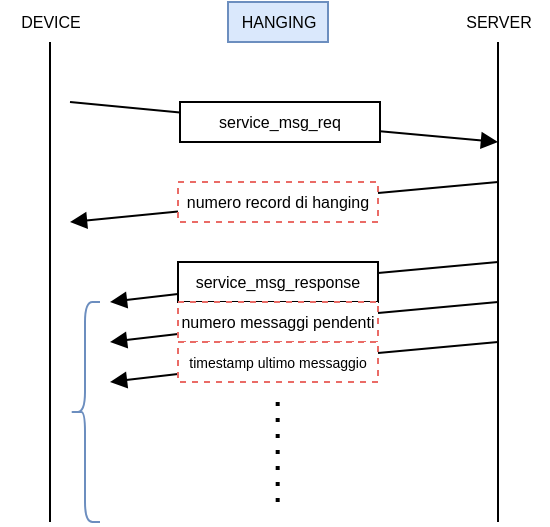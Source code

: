 <mxfile version="16.5.3" type="device"><diagram id="G1zbQA7wns61FhDm5xBT" name="Page-1"><mxGraphModel dx="646" dy="353" grid="1" gridSize="10" guides="1" tooltips="1" connect="1" arrows="1" fold="1" page="1" pageScale="1" pageWidth="827" pageHeight="1169" math="0" shadow="0"><root><mxCell id="0"/><mxCell id="1" parent="0"/><mxCell id="Uinak_L5YlAeVRL8YgaP-1" value="" style="endArrow=none;html=1;fontSize=10;rounded=0;" edge="1" parent="1"><mxGeometry width="50" height="50" relative="1" as="geometry"><mxPoint x="190.0" y="400.0" as="sourcePoint"/><mxPoint x="190.0" y="160" as="targetPoint"/></mxGeometry></mxCell><mxCell id="Uinak_L5YlAeVRL8YgaP-2" value="" style="endArrow=none;html=1;fontSize=10;rounded=0;" edge="1" parent="1"><mxGeometry width="50" height="50" relative="1" as="geometry"><mxPoint x="414" y="400.0" as="sourcePoint"/><mxPoint x="414" y="160" as="targetPoint"/></mxGeometry></mxCell><mxCell id="Uinak_L5YlAeVRL8YgaP-3" value="" style="endArrow=block;html=1;fontSize=10;endFill=1;rounded=0;startArrow=none;" edge="1" parent="1" source="Uinak_L5YlAeVRL8YgaP-4"><mxGeometry width="50" height="50" relative="1" as="geometry"><mxPoint x="194" y="180" as="sourcePoint"/><mxPoint x="414" y="210" as="targetPoint"/></mxGeometry></mxCell><mxCell id="Uinak_L5YlAeVRL8YgaP-4" value="service_msg_req" style="rounded=0;whiteSpace=wrap;html=1;fontSize=8;" vertex="1" parent="1"><mxGeometry x="255" y="190" width="100" height="20" as="geometry"/></mxCell><mxCell id="Uinak_L5YlAeVRL8YgaP-5" value="" style="endArrow=none;html=1;fontSize=10;endFill=1;rounded=0;" edge="1" parent="1" target="Uinak_L5YlAeVRL8YgaP-4"><mxGeometry width="50" height="50" relative="1" as="geometry"><mxPoint x="200" y="190" as="sourcePoint"/><mxPoint x="364" y="180" as="targetPoint"/></mxGeometry></mxCell><mxCell id="Uinak_L5YlAeVRL8YgaP-6" value="" style="endArrow=block;html=1;fontSize=10;endFill=1;rounded=0;startArrow=none;" edge="1" parent="1" source="Uinak_L5YlAeVRL8YgaP-7"><mxGeometry width="50" height="50" relative="1" as="geometry"><mxPoint x="344" y="250" as="sourcePoint"/><mxPoint x="200" y="250" as="targetPoint"/></mxGeometry></mxCell><mxCell id="Uinak_L5YlAeVRL8YgaP-7" value="numero record di hanging" style="rounded=0;whiteSpace=wrap;html=1;fontSize=8;dashed=1;strokeColor=#EA6B66;" vertex="1" parent="1"><mxGeometry x="254" y="230" width="100" height="20" as="geometry"/></mxCell><mxCell id="Uinak_L5YlAeVRL8YgaP-8" value="" style="endArrow=none;html=1;fontSize=10;endFill=1;rounded=0;" edge="1" parent="1" target="Uinak_L5YlAeVRL8YgaP-7"><mxGeometry width="50" height="50" relative="1" as="geometry"><mxPoint x="414" y="230" as="sourcePoint"/><mxPoint x="204" y="250" as="targetPoint"/></mxGeometry></mxCell><mxCell id="Uinak_L5YlAeVRL8YgaP-12" value="" style="endArrow=block;html=1;fontSize=10;endFill=1;rounded=0;startArrow=none;" edge="1" parent="1" source="Uinak_L5YlAeVRL8YgaP-13"><mxGeometry width="50" height="50" relative="1" as="geometry"><mxPoint x="344" y="290" as="sourcePoint"/><mxPoint x="220" y="290" as="targetPoint"/></mxGeometry></mxCell><mxCell id="Uinak_L5YlAeVRL8YgaP-13" value="service_msg_response" style="rounded=0;whiteSpace=wrap;html=1;fontSize=8;strokeColor=#000000;" vertex="1" parent="1"><mxGeometry x="254" y="270" width="100" height="20" as="geometry"/></mxCell><mxCell id="Uinak_L5YlAeVRL8YgaP-14" value="" style="endArrow=none;html=1;fontSize=10;endFill=1;rounded=0;" edge="1" parent="1" target="Uinak_L5YlAeVRL8YgaP-13"><mxGeometry width="50" height="50" relative="1" as="geometry"><mxPoint x="414" y="270" as="sourcePoint"/><mxPoint x="204" y="290" as="targetPoint"/></mxGeometry></mxCell><mxCell id="Uinak_L5YlAeVRL8YgaP-15" value="DEVICE" style="text;html=1;align=center;verticalAlign=middle;resizable=0;points=[];autosize=1;strokeColor=none;fillColor=none;fontSize=8;" vertex="1" parent="1"><mxGeometry x="165" y="140" width="50" height="20" as="geometry"/></mxCell><mxCell id="Uinak_L5YlAeVRL8YgaP-16" value="SERVER" style="text;html=1;align=center;verticalAlign=middle;resizable=0;points=[];autosize=1;strokeColor=none;fillColor=none;fontSize=8;" vertex="1" parent="1"><mxGeometry x="389" y="140" width="50" height="20" as="geometry"/></mxCell><mxCell id="Uinak_L5YlAeVRL8YgaP-17" value="HANGING" style="text;html=1;align=center;verticalAlign=middle;resizable=0;points=[];autosize=1;strokeColor=#6c8ebf;fillColor=#dae8fc;fontSize=8;" vertex="1" parent="1"><mxGeometry x="279" y="140" width="50" height="20" as="geometry"/></mxCell><mxCell id="Uinak_L5YlAeVRL8YgaP-21" value="" style="endArrow=block;html=1;fontSize=10;endFill=1;rounded=0;startArrow=none;" edge="1" parent="1" source="Uinak_L5YlAeVRL8YgaP-22"><mxGeometry width="50" height="50" relative="1" as="geometry"><mxPoint x="344" y="310" as="sourcePoint"/><mxPoint x="220" y="310" as="targetPoint"/></mxGeometry></mxCell><mxCell id="Uinak_L5YlAeVRL8YgaP-22" value="numero messaggi pendenti" style="rounded=0;whiteSpace=wrap;html=1;fontSize=8;dashed=1;strokeColor=#EA6B66;" vertex="1" parent="1"><mxGeometry x="254" y="290" width="100" height="20" as="geometry"/></mxCell><mxCell id="Uinak_L5YlAeVRL8YgaP-23" value="" style="endArrow=none;html=1;fontSize=10;endFill=1;rounded=0;" edge="1" parent="1" target="Uinak_L5YlAeVRL8YgaP-22"><mxGeometry width="50" height="50" relative="1" as="geometry"><mxPoint x="414" y="290" as="sourcePoint"/><mxPoint x="204" y="310" as="targetPoint"/></mxGeometry></mxCell><mxCell id="Uinak_L5YlAeVRL8YgaP-24" value="" style="endArrow=block;html=1;fontSize=10;endFill=1;rounded=0;startArrow=none;" edge="1" parent="1" source="Uinak_L5YlAeVRL8YgaP-25"><mxGeometry width="50" height="50" relative="1" as="geometry"><mxPoint x="344" y="330" as="sourcePoint"/><mxPoint x="220" y="330" as="targetPoint"/></mxGeometry></mxCell><mxCell id="Uinak_L5YlAeVRL8YgaP-25" value="&lt;font style=&quot;font-size: 7px&quot;&gt;timestamp ultimo messaggio&lt;/font&gt;" style="rounded=0;whiteSpace=wrap;html=1;fontSize=8;dashed=1;strokeColor=#EA6B66;" vertex="1" parent="1"><mxGeometry x="254" y="310" width="100" height="20" as="geometry"/></mxCell><mxCell id="Uinak_L5YlAeVRL8YgaP-26" value="" style="endArrow=none;html=1;fontSize=10;endFill=1;rounded=0;" edge="1" parent="1" target="Uinak_L5YlAeVRL8YgaP-25"><mxGeometry width="50" height="50" relative="1" as="geometry"><mxPoint x="414" y="310.0" as="sourcePoint"/><mxPoint x="204" y="330" as="targetPoint"/></mxGeometry></mxCell><mxCell id="Uinak_L5YlAeVRL8YgaP-27" value="" style="shape=curlyBracket;whiteSpace=wrap;html=1;rounded=1;fontSize=7;size=0.5;fillColor=#dae8fc;strokeColor=#6c8ebf;" vertex="1" parent="1"><mxGeometry x="200" y="290" width="15" height="110" as="geometry"/></mxCell><mxCell id="Uinak_L5YlAeVRL8YgaP-31" value="" style="endArrow=none;dashed=1;html=1;dashPattern=1 3;strokeWidth=2;rounded=0;fontSize=7;" edge="1" parent="1"><mxGeometry width="50" height="50" relative="1" as="geometry"><mxPoint x="303.84" y="390" as="sourcePoint"/><mxPoint x="303.84" y="340" as="targetPoint"/></mxGeometry></mxCell></root></mxGraphModel></diagram></mxfile>